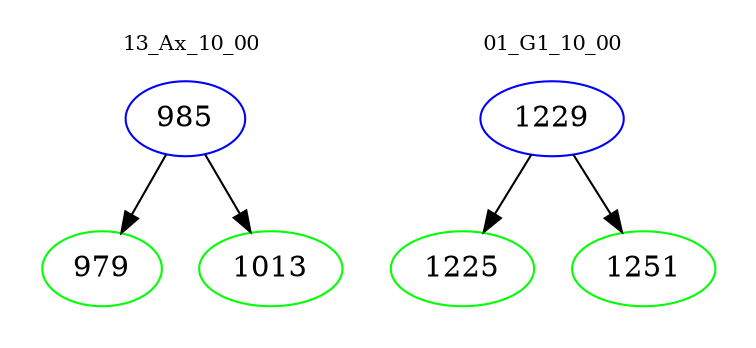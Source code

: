 digraph{
subgraph cluster_0 {
color = white
label = "13_Ax_10_00";
fontsize=10;
T0_985 [label="985", color="blue"]
T0_985 -> T0_979 [color="black"]
T0_979 [label="979", color="green"]
T0_985 -> T0_1013 [color="black"]
T0_1013 [label="1013", color="green"]
}
subgraph cluster_1 {
color = white
label = "01_G1_10_00";
fontsize=10;
T1_1229 [label="1229", color="blue"]
T1_1229 -> T1_1225 [color="black"]
T1_1225 [label="1225", color="green"]
T1_1229 -> T1_1251 [color="black"]
T1_1251 [label="1251", color="green"]
}
}
